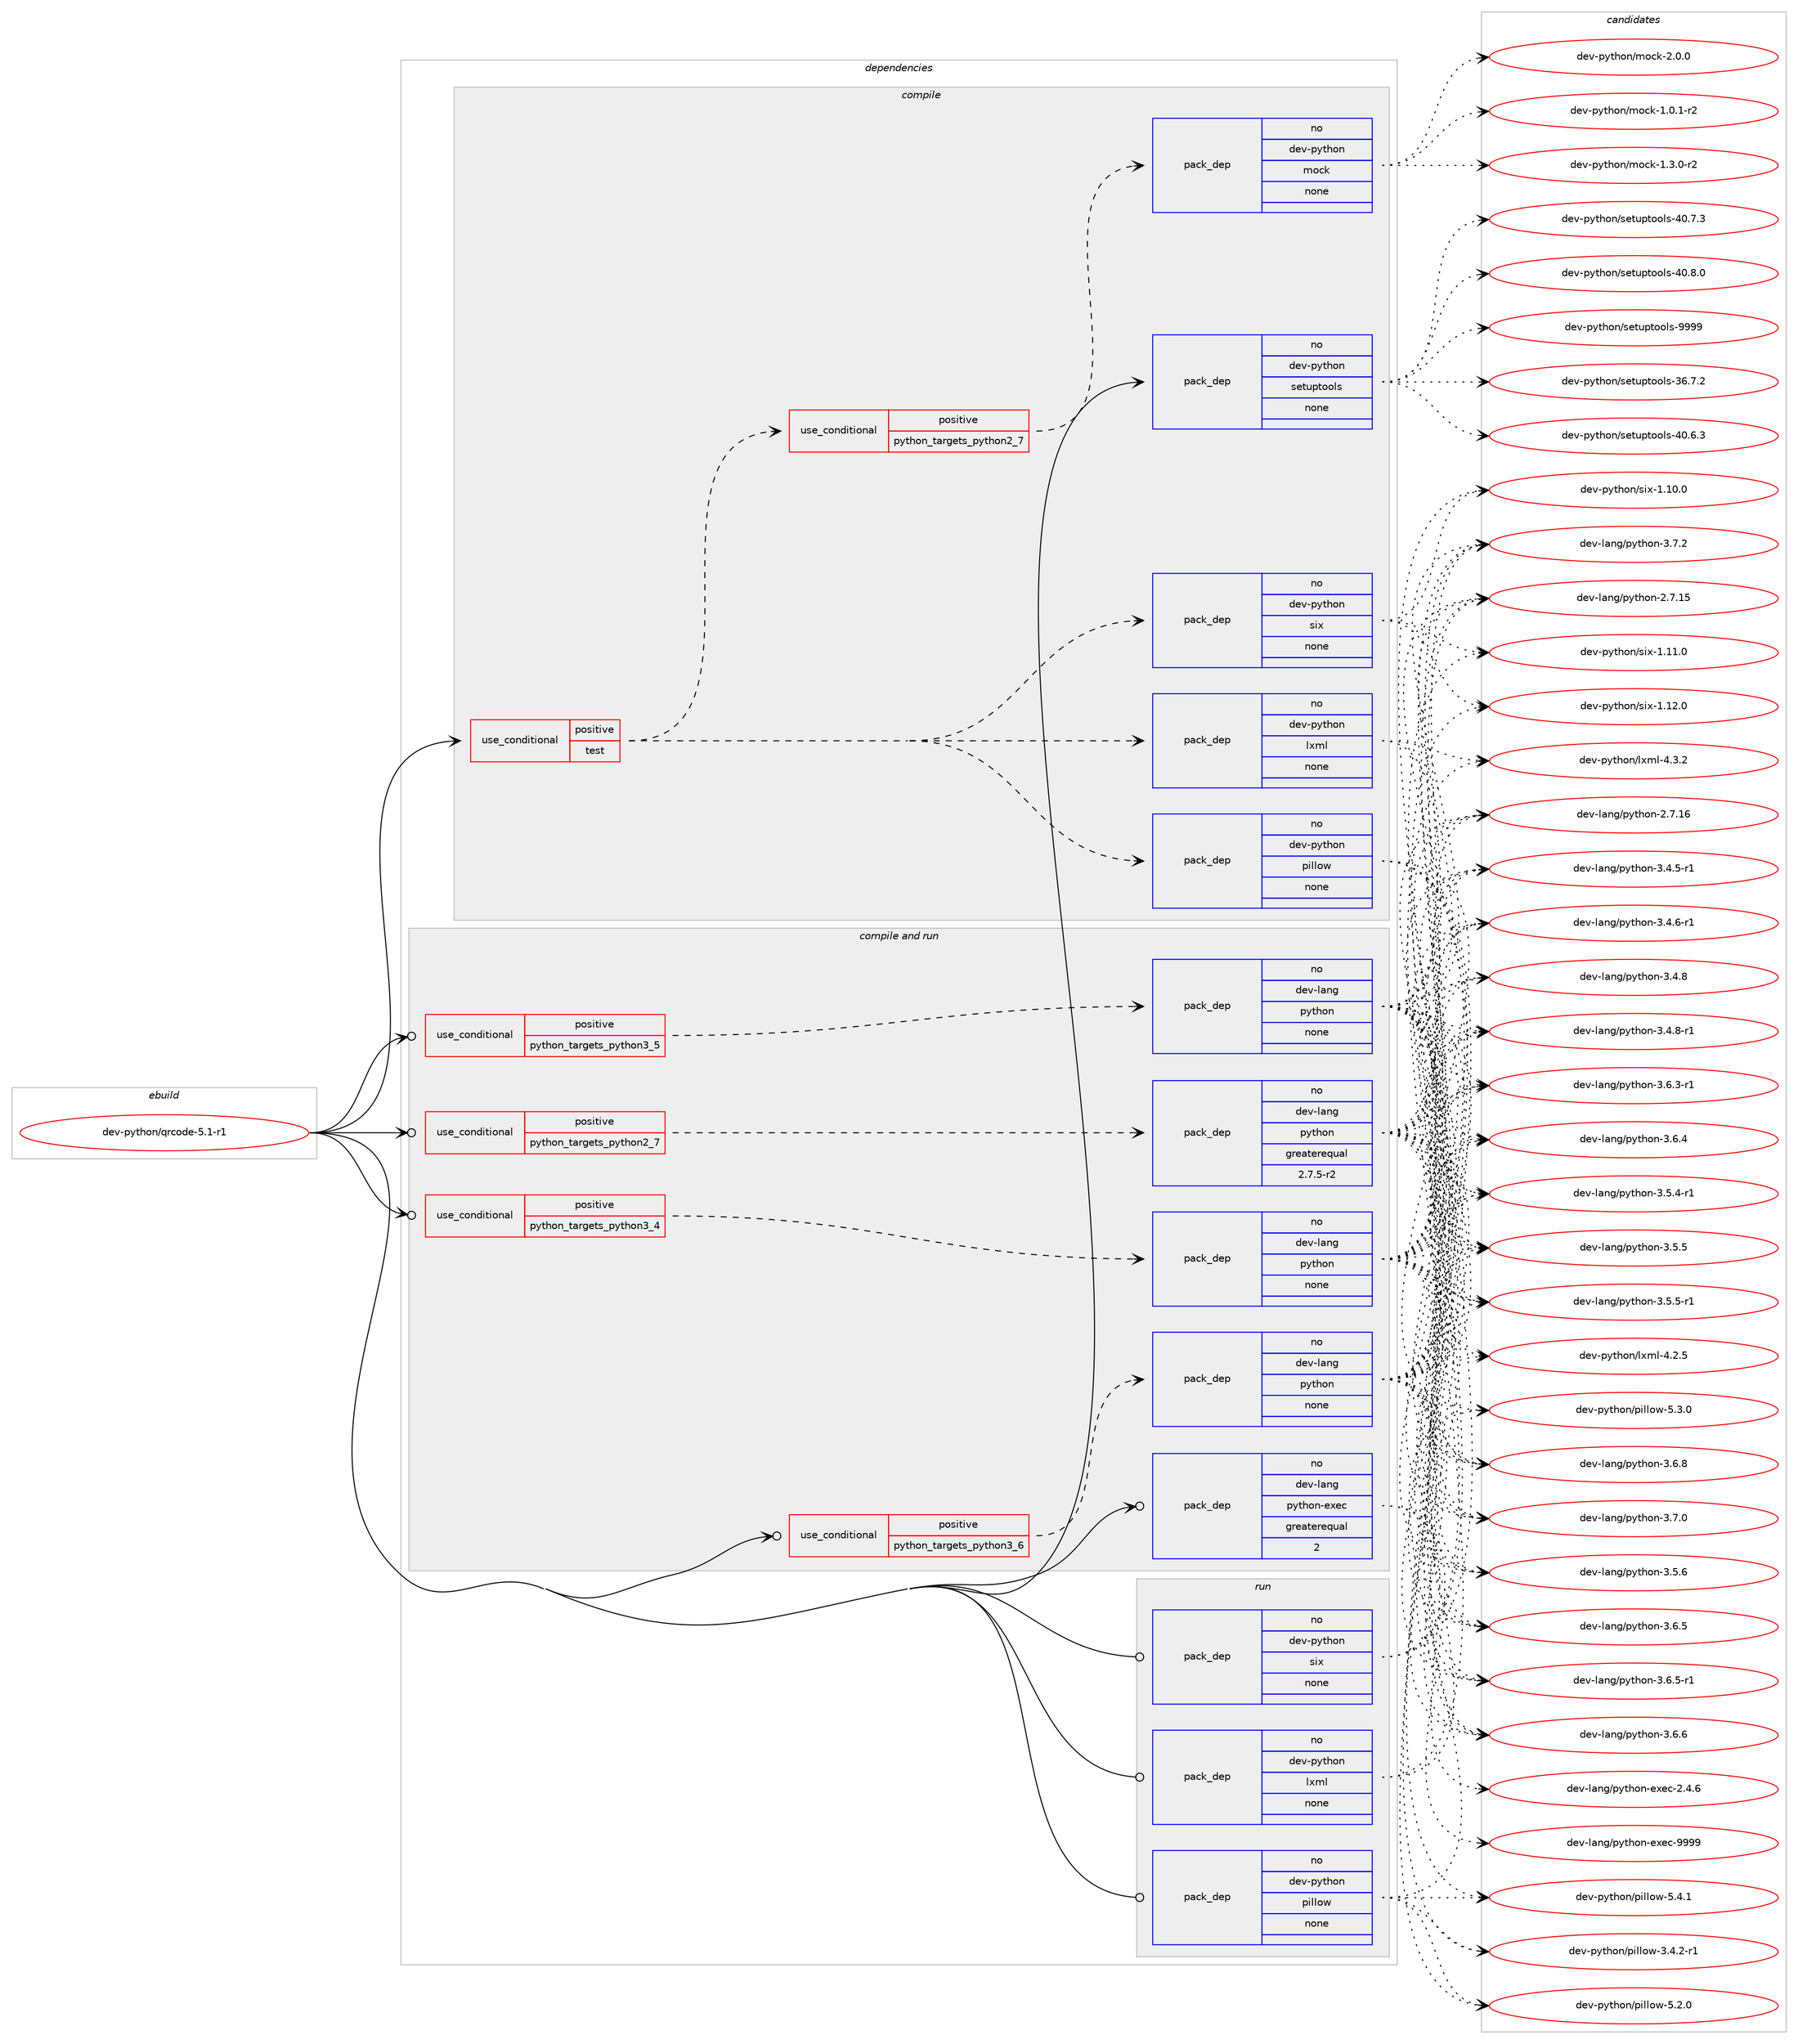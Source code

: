 digraph prolog {

# *************
# Graph options
# *************

newrank=true;
concentrate=true;
compound=true;
graph [rankdir=LR,fontname=Helvetica,fontsize=10,ranksep=1.5];#, ranksep=2.5, nodesep=0.2];
edge  [arrowhead=vee];
node  [fontname=Helvetica,fontsize=10];

# **********
# The ebuild
# **********

subgraph cluster_leftcol {
color=gray;
rank=same;
label=<<i>ebuild</i>>;
id [label="dev-python/qrcode-5.1-r1", color=red, width=4, href="../dev-python/qrcode-5.1-r1.svg"];
}

# ****************
# The dependencies
# ****************

subgraph cluster_midcol {
color=gray;
label=<<i>dependencies</i>>;
subgraph cluster_compile {
fillcolor="#eeeeee";
style=filled;
label=<<i>compile</i>>;
subgraph cond383466 {
dependency1437973 [label=<<TABLE BORDER="0" CELLBORDER="1" CELLSPACING="0" CELLPADDING="4"><TR><TD ROWSPAN="3" CELLPADDING="10">use_conditional</TD></TR><TR><TD>positive</TD></TR><TR><TD>test</TD></TR></TABLE>>, shape=none, color=red];
subgraph pack1031148 {
dependency1437974 [label=<<TABLE BORDER="0" CELLBORDER="1" CELLSPACING="0" CELLPADDING="4" WIDTH="220"><TR><TD ROWSPAN="6" CELLPADDING="30">pack_dep</TD></TR><TR><TD WIDTH="110">no</TD></TR><TR><TD>dev-python</TD></TR><TR><TD>six</TD></TR><TR><TD>none</TD></TR><TR><TD></TD></TR></TABLE>>, shape=none, color=blue];
}
dependency1437973:e -> dependency1437974:w [weight=20,style="dashed",arrowhead="vee"];
subgraph pack1031149 {
dependency1437975 [label=<<TABLE BORDER="0" CELLBORDER="1" CELLSPACING="0" CELLPADDING="4" WIDTH="220"><TR><TD ROWSPAN="6" CELLPADDING="30">pack_dep</TD></TR><TR><TD WIDTH="110">no</TD></TR><TR><TD>dev-python</TD></TR><TR><TD>lxml</TD></TR><TR><TD>none</TD></TR><TR><TD></TD></TR></TABLE>>, shape=none, color=blue];
}
dependency1437973:e -> dependency1437975:w [weight=20,style="dashed",arrowhead="vee"];
subgraph pack1031150 {
dependency1437976 [label=<<TABLE BORDER="0" CELLBORDER="1" CELLSPACING="0" CELLPADDING="4" WIDTH="220"><TR><TD ROWSPAN="6" CELLPADDING="30">pack_dep</TD></TR><TR><TD WIDTH="110">no</TD></TR><TR><TD>dev-python</TD></TR><TR><TD>pillow</TD></TR><TR><TD>none</TD></TR><TR><TD></TD></TR></TABLE>>, shape=none, color=blue];
}
dependency1437973:e -> dependency1437976:w [weight=20,style="dashed",arrowhead="vee"];
subgraph cond383467 {
dependency1437977 [label=<<TABLE BORDER="0" CELLBORDER="1" CELLSPACING="0" CELLPADDING="4"><TR><TD ROWSPAN="3" CELLPADDING="10">use_conditional</TD></TR><TR><TD>positive</TD></TR><TR><TD>python_targets_python2_7</TD></TR></TABLE>>, shape=none, color=red];
subgraph pack1031151 {
dependency1437978 [label=<<TABLE BORDER="0" CELLBORDER="1" CELLSPACING="0" CELLPADDING="4" WIDTH="220"><TR><TD ROWSPAN="6" CELLPADDING="30">pack_dep</TD></TR><TR><TD WIDTH="110">no</TD></TR><TR><TD>dev-python</TD></TR><TR><TD>mock</TD></TR><TR><TD>none</TD></TR><TR><TD></TD></TR></TABLE>>, shape=none, color=blue];
}
dependency1437977:e -> dependency1437978:w [weight=20,style="dashed",arrowhead="vee"];
}
dependency1437973:e -> dependency1437977:w [weight=20,style="dashed",arrowhead="vee"];
}
id:e -> dependency1437973:w [weight=20,style="solid",arrowhead="vee"];
subgraph pack1031152 {
dependency1437979 [label=<<TABLE BORDER="0" CELLBORDER="1" CELLSPACING="0" CELLPADDING="4" WIDTH="220"><TR><TD ROWSPAN="6" CELLPADDING="30">pack_dep</TD></TR><TR><TD WIDTH="110">no</TD></TR><TR><TD>dev-python</TD></TR><TR><TD>setuptools</TD></TR><TR><TD>none</TD></TR><TR><TD></TD></TR></TABLE>>, shape=none, color=blue];
}
id:e -> dependency1437979:w [weight=20,style="solid",arrowhead="vee"];
}
subgraph cluster_compileandrun {
fillcolor="#eeeeee";
style=filled;
label=<<i>compile and run</i>>;
subgraph cond383468 {
dependency1437980 [label=<<TABLE BORDER="0" CELLBORDER="1" CELLSPACING="0" CELLPADDING="4"><TR><TD ROWSPAN="3" CELLPADDING="10">use_conditional</TD></TR><TR><TD>positive</TD></TR><TR><TD>python_targets_python2_7</TD></TR></TABLE>>, shape=none, color=red];
subgraph pack1031153 {
dependency1437981 [label=<<TABLE BORDER="0" CELLBORDER="1" CELLSPACING="0" CELLPADDING="4" WIDTH="220"><TR><TD ROWSPAN="6" CELLPADDING="30">pack_dep</TD></TR><TR><TD WIDTH="110">no</TD></TR><TR><TD>dev-lang</TD></TR><TR><TD>python</TD></TR><TR><TD>greaterequal</TD></TR><TR><TD>2.7.5-r2</TD></TR></TABLE>>, shape=none, color=blue];
}
dependency1437980:e -> dependency1437981:w [weight=20,style="dashed",arrowhead="vee"];
}
id:e -> dependency1437980:w [weight=20,style="solid",arrowhead="odotvee"];
subgraph cond383469 {
dependency1437982 [label=<<TABLE BORDER="0" CELLBORDER="1" CELLSPACING="0" CELLPADDING="4"><TR><TD ROWSPAN="3" CELLPADDING="10">use_conditional</TD></TR><TR><TD>positive</TD></TR><TR><TD>python_targets_python3_4</TD></TR></TABLE>>, shape=none, color=red];
subgraph pack1031154 {
dependency1437983 [label=<<TABLE BORDER="0" CELLBORDER="1" CELLSPACING="0" CELLPADDING="4" WIDTH="220"><TR><TD ROWSPAN="6" CELLPADDING="30">pack_dep</TD></TR><TR><TD WIDTH="110">no</TD></TR><TR><TD>dev-lang</TD></TR><TR><TD>python</TD></TR><TR><TD>none</TD></TR><TR><TD></TD></TR></TABLE>>, shape=none, color=blue];
}
dependency1437982:e -> dependency1437983:w [weight=20,style="dashed",arrowhead="vee"];
}
id:e -> dependency1437982:w [weight=20,style="solid",arrowhead="odotvee"];
subgraph cond383470 {
dependency1437984 [label=<<TABLE BORDER="0" CELLBORDER="1" CELLSPACING="0" CELLPADDING="4"><TR><TD ROWSPAN="3" CELLPADDING="10">use_conditional</TD></TR><TR><TD>positive</TD></TR><TR><TD>python_targets_python3_5</TD></TR></TABLE>>, shape=none, color=red];
subgraph pack1031155 {
dependency1437985 [label=<<TABLE BORDER="0" CELLBORDER="1" CELLSPACING="0" CELLPADDING="4" WIDTH="220"><TR><TD ROWSPAN="6" CELLPADDING="30">pack_dep</TD></TR><TR><TD WIDTH="110">no</TD></TR><TR><TD>dev-lang</TD></TR><TR><TD>python</TD></TR><TR><TD>none</TD></TR><TR><TD></TD></TR></TABLE>>, shape=none, color=blue];
}
dependency1437984:e -> dependency1437985:w [weight=20,style="dashed",arrowhead="vee"];
}
id:e -> dependency1437984:w [weight=20,style="solid",arrowhead="odotvee"];
subgraph cond383471 {
dependency1437986 [label=<<TABLE BORDER="0" CELLBORDER="1" CELLSPACING="0" CELLPADDING="4"><TR><TD ROWSPAN="3" CELLPADDING="10">use_conditional</TD></TR><TR><TD>positive</TD></TR><TR><TD>python_targets_python3_6</TD></TR></TABLE>>, shape=none, color=red];
subgraph pack1031156 {
dependency1437987 [label=<<TABLE BORDER="0" CELLBORDER="1" CELLSPACING="0" CELLPADDING="4" WIDTH="220"><TR><TD ROWSPAN="6" CELLPADDING="30">pack_dep</TD></TR><TR><TD WIDTH="110">no</TD></TR><TR><TD>dev-lang</TD></TR><TR><TD>python</TD></TR><TR><TD>none</TD></TR><TR><TD></TD></TR></TABLE>>, shape=none, color=blue];
}
dependency1437986:e -> dependency1437987:w [weight=20,style="dashed",arrowhead="vee"];
}
id:e -> dependency1437986:w [weight=20,style="solid",arrowhead="odotvee"];
subgraph pack1031157 {
dependency1437988 [label=<<TABLE BORDER="0" CELLBORDER="1" CELLSPACING="0" CELLPADDING="4" WIDTH="220"><TR><TD ROWSPAN="6" CELLPADDING="30">pack_dep</TD></TR><TR><TD WIDTH="110">no</TD></TR><TR><TD>dev-lang</TD></TR><TR><TD>python-exec</TD></TR><TR><TD>greaterequal</TD></TR><TR><TD>2</TD></TR></TABLE>>, shape=none, color=blue];
}
id:e -> dependency1437988:w [weight=20,style="solid",arrowhead="odotvee"];
}
subgraph cluster_run {
fillcolor="#eeeeee";
style=filled;
label=<<i>run</i>>;
subgraph pack1031158 {
dependency1437989 [label=<<TABLE BORDER="0" CELLBORDER="1" CELLSPACING="0" CELLPADDING="4" WIDTH="220"><TR><TD ROWSPAN="6" CELLPADDING="30">pack_dep</TD></TR><TR><TD WIDTH="110">no</TD></TR><TR><TD>dev-python</TD></TR><TR><TD>lxml</TD></TR><TR><TD>none</TD></TR><TR><TD></TD></TR></TABLE>>, shape=none, color=blue];
}
id:e -> dependency1437989:w [weight=20,style="solid",arrowhead="odot"];
subgraph pack1031159 {
dependency1437990 [label=<<TABLE BORDER="0" CELLBORDER="1" CELLSPACING="0" CELLPADDING="4" WIDTH="220"><TR><TD ROWSPAN="6" CELLPADDING="30">pack_dep</TD></TR><TR><TD WIDTH="110">no</TD></TR><TR><TD>dev-python</TD></TR><TR><TD>pillow</TD></TR><TR><TD>none</TD></TR><TR><TD></TD></TR></TABLE>>, shape=none, color=blue];
}
id:e -> dependency1437990:w [weight=20,style="solid",arrowhead="odot"];
subgraph pack1031160 {
dependency1437991 [label=<<TABLE BORDER="0" CELLBORDER="1" CELLSPACING="0" CELLPADDING="4" WIDTH="220"><TR><TD ROWSPAN="6" CELLPADDING="30">pack_dep</TD></TR><TR><TD WIDTH="110">no</TD></TR><TR><TD>dev-python</TD></TR><TR><TD>six</TD></TR><TR><TD>none</TD></TR><TR><TD></TD></TR></TABLE>>, shape=none, color=blue];
}
id:e -> dependency1437991:w [weight=20,style="solid",arrowhead="odot"];
}
}

# **************
# The candidates
# **************

subgraph cluster_choices {
rank=same;
color=gray;
label=<<i>candidates</i>>;

subgraph choice1031148 {
color=black;
nodesep=1;
choice100101118451121211161041111104711510512045494649484648 [label="dev-python/six-1.10.0", color=red, width=4,href="../dev-python/six-1.10.0.svg"];
choice100101118451121211161041111104711510512045494649494648 [label="dev-python/six-1.11.0", color=red, width=4,href="../dev-python/six-1.11.0.svg"];
choice100101118451121211161041111104711510512045494649504648 [label="dev-python/six-1.12.0", color=red, width=4,href="../dev-python/six-1.12.0.svg"];
dependency1437974:e -> choice100101118451121211161041111104711510512045494649484648:w [style=dotted,weight="100"];
dependency1437974:e -> choice100101118451121211161041111104711510512045494649494648:w [style=dotted,weight="100"];
dependency1437974:e -> choice100101118451121211161041111104711510512045494649504648:w [style=dotted,weight="100"];
}
subgraph choice1031149 {
color=black;
nodesep=1;
choice1001011184511212111610411111047108120109108455246504653 [label="dev-python/lxml-4.2.5", color=red, width=4,href="../dev-python/lxml-4.2.5.svg"];
choice1001011184511212111610411111047108120109108455246514650 [label="dev-python/lxml-4.3.2", color=red, width=4,href="../dev-python/lxml-4.3.2.svg"];
dependency1437975:e -> choice1001011184511212111610411111047108120109108455246504653:w [style=dotted,weight="100"];
dependency1437975:e -> choice1001011184511212111610411111047108120109108455246514650:w [style=dotted,weight="100"];
}
subgraph choice1031150 {
color=black;
nodesep=1;
choice10010111845112121116104111110471121051081081111194551465246504511449 [label="dev-python/pillow-3.4.2-r1", color=red, width=4,href="../dev-python/pillow-3.4.2-r1.svg"];
choice1001011184511212111610411111047112105108108111119455346504648 [label="dev-python/pillow-5.2.0", color=red, width=4,href="../dev-python/pillow-5.2.0.svg"];
choice1001011184511212111610411111047112105108108111119455346514648 [label="dev-python/pillow-5.3.0", color=red, width=4,href="../dev-python/pillow-5.3.0.svg"];
choice1001011184511212111610411111047112105108108111119455346524649 [label="dev-python/pillow-5.4.1", color=red, width=4,href="../dev-python/pillow-5.4.1.svg"];
dependency1437976:e -> choice10010111845112121116104111110471121051081081111194551465246504511449:w [style=dotted,weight="100"];
dependency1437976:e -> choice1001011184511212111610411111047112105108108111119455346504648:w [style=dotted,weight="100"];
dependency1437976:e -> choice1001011184511212111610411111047112105108108111119455346514648:w [style=dotted,weight="100"];
dependency1437976:e -> choice1001011184511212111610411111047112105108108111119455346524649:w [style=dotted,weight="100"];
}
subgraph choice1031151 {
color=black;
nodesep=1;
choice1001011184511212111610411111047109111991074549464846494511450 [label="dev-python/mock-1.0.1-r2", color=red, width=4,href="../dev-python/mock-1.0.1-r2.svg"];
choice1001011184511212111610411111047109111991074549465146484511450 [label="dev-python/mock-1.3.0-r2", color=red, width=4,href="../dev-python/mock-1.3.0-r2.svg"];
choice100101118451121211161041111104710911199107455046484648 [label="dev-python/mock-2.0.0", color=red, width=4,href="../dev-python/mock-2.0.0.svg"];
dependency1437978:e -> choice1001011184511212111610411111047109111991074549464846494511450:w [style=dotted,weight="100"];
dependency1437978:e -> choice1001011184511212111610411111047109111991074549465146484511450:w [style=dotted,weight="100"];
dependency1437978:e -> choice100101118451121211161041111104710911199107455046484648:w [style=dotted,weight="100"];
}
subgraph choice1031152 {
color=black;
nodesep=1;
choice100101118451121211161041111104711510111611711211611111110811545515446554650 [label="dev-python/setuptools-36.7.2", color=red, width=4,href="../dev-python/setuptools-36.7.2.svg"];
choice100101118451121211161041111104711510111611711211611111110811545524846544651 [label="dev-python/setuptools-40.6.3", color=red, width=4,href="../dev-python/setuptools-40.6.3.svg"];
choice100101118451121211161041111104711510111611711211611111110811545524846554651 [label="dev-python/setuptools-40.7.3", color=red, width=4,href="../dev-python/setuptools-40.7.3.svg"];
choice100101118451121211161041111104711510111611711211611111110811545524846564648 [label="dev-python/setuptools-40.8.0", color=red, width=4,href="../dev-python/setuptools-40.8.0.svg"];
choice10010111845112121116104111110471151011161171121161111111081154557575757 [label="dev-python/setuptools-9999", color=red, width=4,href="../dev-python/setuptools-9999.svg"];
dependency1437979:e -> choice100101118451121211161041111104711510111611711211611111110811545515446554650:w [style=dotted,weight="100"];
dependency1437979:e -> choice100101118451121211161041111104711510111611711211611111110811545524846544651:w [style=dotted,weight="100"];
dependency1437979:e -> choice100101118451121211161041111104711510111611711211611111110811545524846554651:w [style=dotted,weight="100"];
dependency1437979:e -> choice100101118451121211161041111104711510111611711211611111110811545524846564648:w [style=dotted,weight="100"];
dependency1437979:e -> choice10010111845112121116104111110471151011161171121161111111081154557575757:w [style=dotted,weight="100"];
}
subgraph choice1031153 {
color=black;
nodesep=1;
choice10010111845108971101034711212111610411111045504655464953 [label="dev-lang/python-2.7.15", color=red, width=4,href="../dev-lang/python-2.7.15.svg"];
choice10010111845108971101034711212111610411111045504655464954 [label="dev-lang/python-2.7.16", color=red, width=4,href="../dev-lang/python-2.7.16.svg"];
choice1001011184510897110103471121211161041111104551465246534511449 [label="dev-lang/python-3.4.5-r1", color=red, width=4,href="../dev-lang/python-3.4.5-r1.svg"];
choice1001011184510897110103471121211161041111104551465246544511449 [label="dev-lang/python-3.4.6-r1", color=red, width=4,href="../dev-lang/python-3.4.6-r1.svg"];
choice100101118451089711010347112121116104111110455146524656 [label="dev-lang/python-3.4.8", color=red, width=4,href="../dev-lang/python-3.4.8.svg"];
choice1001011184510897110103471121211161041111104551465246564511449 [label="dev-lang/python-3.4.8-r1", color=red, width=4,href="../dev-lang/python-3.4.8-r1.svg"];
choice1001011184510897110103471121211161041111104551465346524511449 [label="dev-lang/python-3.5.4-r1", color=red, width=4,href="../dev-lang/python-3.5.4-r1.svg"];
choice100101118451089711010347112121116104111110455146534653 [label="dev-lang/python-3.5.5", color=red, width=4,href="../dev-lang/python-3.5.5.svg"];
choice1001011184510897110103471121211161041111104551465346534511449 [label="dev-lang/python-3.5.5-r1", color=red, width=4,href="../dev-lang/python-3.5.5-r1.svg"];
choice100101118451089711010347112121116104111110455146534654 [label="dev-lang/python-3.5.6", color=red, width=4,href="../dev-lang/python-3.5.6.svg"];
choice1001011184510897110103471121211161041111104551465446514511449 [label="dev-lang/python-3.6.3-r1", color=red, width=4,href="../dev-lang/python-3.6.3-r1.svg"];
choice100101118451089711010347112121116104111110455146544652 [label="dev-lang/python-3.6.4", color=red, width=4,href="../dev-lang/python-3.6.4.svg"];
choice100101118451089711010347112121116104111110455146544653 [label="dev-lang/python-3.6.5", color=red, width=4,href="../dev-lang/python-3.6.5.svg"];
choice1001011184510897110103471121211161041111104551465446534511449 [label="dev-lang/python-3.6.5-r1", color=red, width=4,href="../dev-lang/python-3.6.5-r1.svg"];
choice100101118451089711010347112121116104111110455146544654 [label="dev-lang/python-3.6.6", color=red, width=4,href="../dev-lang/python-3.6.6.svg"];
choice100101118451089711010347112121116104111110455146544656 [label="dev-lang/python-3.6.8", color=red, width=4,href="../dev-lang/python-3.6.8.svg"];
choice100101118451089711010347112121116104111110455146554648 [label="dev-lang/python-3.7.0", color=red, width=4,href="../dev-lang/python-3.7.0.svg"];
choice100101118451089711010347112121116104111110455146554650 [label="dev-lang/python-3.7.2", color=red, width=4,href="../dev-lang/python-3.7.2.svg"];
dependency1437981:e -> choice10010111845108971101034711212111610411111045504655464953:w [style=dotted,weight="100"];
dependency1437981:e -> choice10010111845108971101034711212111610411111045504655464954:w [style=dotted,weight="100"];
dependency1437981:e -> choice1001011184510897110103471121211161041111104551465246534511449:w [style=dotted,weight="100"];
dependency1437981:e -> choice1001011184510897110103471121211161041111104551465246544511449:w [style=dotted,weight="100"];
dependency1437981:e -> choice100101118451089711010347112121116104111110455146524656:w [style=dotted,weight="100"];
dependency1437981:e -> choice1001011184510897110103471121211161041111104551465246564511449:w [style=dotted,weight="100"];
dependency1437981:e -> choice1001011184510897110103471121211161041111104551465346524511449:w [style=dotted,weight="100"];
dependency1437981:e -> choice100101118451089711010347112121116104111110455146534653:w [style=dotted,weight="100"];
dependency1437981:e -> choice1001011184510897110103471121211161041111104551465346534511449:w [style=dotted,weight="100"];
dependency1437981:e -> choice100101118451089711010347112121116104111110455146534654:w [style=dotted,weight="100"];
dependency1437981:e -> choice1001011184510897110103471121211161041111104551465446514511449:w [style=dotted,weight="100"];
dependency1437981:e -> choice100101118451089711010347112121116104111110455146544652:w [style=dotted,weight="100"];
dependency1437981:e -> choice100101118451089711010347112121116104111110455146544653:w [style=dotted,weight="100"];
dependency1437981:e -> choice1001011184510897110103471121211161041111104551465446534511449:w [style=dotted,weight="100"];
dependency1437981:e -> choice100101118451089711010347112121116104111110455146544654:w [style=dotted,weight="100"];
dependency1437981:e -> choice100101118451089711010347112121116104111110455146544656:w [style=dotted,weight="100"];
dependency1437981:e -> choice100101118451089711010347112121116104111110455146554648:w [style=dotted,weight="100"];
dependency1437981:e -> choice100101118451089711010347112121116104111110455146554650:w [style=dotted,weight="100"];
}
subgraph choice1031154 {
color=black;
nodesep=1;
choice10010111845108971101034711212111610411111045504655464953 [label="dev-lang/python-2.7.15", color=red, width=4,href="../dev-lang/python-2.7.15.svg"];
choice10010111845108971101034711212111610411111045504655464954 [label="dev-lang/python-2.7.16", color=red, width=4,href="../dev-lang/python-2.7.16.svg"];
choice1001011184510897110103471121211161041111104551465246534511449 [label="dev-lang/python-3.4.5-r1", color=red, width=4,href="../dev-lang/python-3.4.5-r1.svg"];
choice1001011184510897110103471121211161041111104551465246544511449 [label="dev-lang/python-3.4.6-r1", color=red, width=4,href="../dev-lang/python-3.4.6-r1.svg"];
choice100101118451089711010347112121116104111110455146524656 [label="dev-lang/python-3.4.8", color=red, width=4,href="../dev-lang/python-3.4.8.svg"];
choice1001011184510897110103471121211161041111104551465246564511449 [label="dev-lang/python-3.4.8-r1", color=red, width=4,href="../dev-lang/python-3.4.8-r1.svg"];
choice1001011184510897110103471121211161041111104551465346524511449 [label="dev-lang/python-3.5.4-r1", color=red, width=4,href="../dev-lang/python-3.5.4-r1.svg"];
choice100101118451089711010347112121116104111110455146534653 [label="dev-lang/python-3.5.5", color=red, width=4,href="../dev-lang/python-3.5.5.svg"];
choice1001011184510897110103471121211161041111104551465346534511449 [label="dev-lang/python-3.5.5-r1", color=red, width=4,href="../dev-lang/python-3.5.5-r1.svg"];
choice100101118451089711010347112121116104111110455146534654 [label="dev-lang/python-3.5.6", color=red, width=4,href="../dev-lang/python-3.5.6.svg"];
choice1001011184510897110103471121211161041111104551465446514511449 [label="dev-lang/python-3.6.3-r1", color=red, width=4,href="../dev-lang/python-3.6.3-r1.svg"];
choice100101118451089711010347112121116104111110455146544652 [label="dev-lang/python-3.6.4", color=red, width=4,href="../dev-lang/python-3.6.4.svg"];
choice100101118451089711010347112121116104111110455146544653 [label="dev-lang/python-3.6.5", color=red, width=4,href="../dev-lang/python-3.6.5.svg"];
choice1001011184510897110103471121211161041111104551465446534511449 [label="dev-lang/python-3.6.5-r1", color=red, width=4,href="../dev-lang/python-3.6.5-r1.svg"];
choice100101118451089711010347112121116104111110455146544654 [label="dev-lang/python-3.6.6", color=red, width=4,href="../dev-lang/python-3.6.6.svg"];
choice100101118451089711010347112121116104111110455146544656 [label="dev-lang/python-3.6.8", color=red, width=4,href="../dev-lang/python-3.6.8.svg"];
choice100101118451089711010347112121116104111110455146554648 [label="dev-lang/python-3.7.0", color=red, width=4,href="../dev-lang/python-3.7.0.svg"];
choice100101118451089711010347112121116104111110455146554650 [label="dev-lang/python-3.7.2", color=red, width=4,href="../dev-lang/python-3.7.2.svg"];
dependency1437983:e -> choice10010111845108971101034711212111610411111045504655464953:w [style=dotted,weight="100"];
dependency1437983:e -> choice10010111845108971101034711212111610411111045504655464954:w [style=dotted,weight="100"];
dependency1437983:e -> choice1001011184510897110103471121211161041111104551465246534511449:w [style=dotted,weight="100"];
dependency1437983:e -> choice1001011184510897110103471121211161041111104551465246544511449:w [style=dotted,weight="100"];
dependency1437983:e -> choice100101118451089711010347112121116104111110455146524656:w [style=dotted,weight="100"];
dependency1437983:e -> choice1001011184510897110103471121211161041111104551465246564511449:w [style=dotted,weight="100"];
dependency1437983:e -> choice1001011184510897110103471121211161041111104551465346524511449:w [style=dotted,weight="100"];
dependency1437983:e -> choice100101118451089711010347112121116104111110455146534653:w [style=dotted,weight="100"];
dependency1437983:e -> choice1001011184510897110103471121211161041111104551465346534511449:w [style=dotted,weight="100"];
dependency1437983:e -> choice100101118451089711010347112121116104111110455146534654:w [style=dotted,weight="100"];
dependency1437983:e -> choice1001011184510897110103471121211161041111104551465446514511449:w [style=dotted,weight="100"];
dependency1437983:e -> choice100101118451089711010347112121116104111110455146544652:w [style=dotted,weight="100"];
dependency1437983:e -> choice100101118451089711010347112121116104111110455146544653:w [style=dotted,weight="100"];
dependency1437983:e -> choice1001011184510897110103471121211161041111104551465446534511449:w [style=dotted,weight="100"];
dependency1437983:e -> choice100101118451089711010347112121116104111110455146544654:w [style=dotted,weight="100"];
dependency1437983:e -> choice100101118451089711010347112121116104111110455146544656:w [style=dotted,weight="100"];
dependency1437983:e -> choice100101118451089711010347112121116104111110455146554648:w [style=dotted,weight="100"];
dependency1437983:e -> choice100101118451089711010347112121116104111110455146554650:w [style=dotted,weight="100"];
}
subgraph choice1031155 {
color=black;
nodesep=1;
choice10010111845108971101034711212111610411111045504655464953 [label="dev-lang/python-2.7.15", color=red, width=4,href="../dev-lang/python-2.7.15.svg"];
choice10010111845108971101034711212111610411111045504655464954 [label="dev-lang/python-2.7.16", color=red, width=4,href="../dev-lang/python-2.7.16.svg"];
choice1001011184510897110103471121211161041111104551465246534511449 [label="dev-lang/python-3.4.5-r1", color=red, width=4,href="../dev-lang/python-3.4.5-r1.svg"];
choice1001011184510897110103471121211161041111104551465246544511449 [label="dev-lang/python-3.4.6-r1", color=red, width=4,href="../dev-lang/python-3.4.6-r1.svg"];
choice100101118451089711010347112121116104111110455146524656 [label="dev-lang/python-3.4.8", color=red, width=4,href="../dev-lang/python-3.4.8.svg"];
choice1001011184510897110103471121211161041111104551465246564511449 [label="dev-lang/python-3.4.8-r1", color=red, width=4,href="../dev-lang/python-3.4.8-r1.svg"];
choice1001011184510897110103471121211161041111104551465346524511449 [label="dev-lang/python-3.5.4-r1", color=red, width=4,href="../dev-lang/python-3.5.4-r1.svg"];
choice100101118451089711010347112121116104111110455146534653 [label="dev-lang/python-3.5.5", color=red, width=4,href="../dev-lang/python-3.5.5.svg"];
choice1001011184510897110103471121211161041111104551465346534511449 [label="dev-lang/python-3.5.5-r1", color=red, width=4,href="../dev-lang/python-3.5.5-r1.svg"];
choice100101118451089711010347112121116104111110455146534654 [label="dev-lang/python-3.5.6", color=red, width=4,href="../dev-lang/python-3.5.6.svg"];
choice1001011184510897110103471121211161041111104551465446514511449 [label="dev-lang/python-3.6.3-r1", color=red, width=4,href="../dev-lang/python-3.6.3-r1.svg"];
choice100101118451089711010347112121116104111110455146544652 [label="dev-lang/python-3.6.4", color=red, width=4,href="../dev-lang/python-3.6.4.svg"];
choice100101118451089711010347112121116104111110455146544653 [label="dev-lang/python-3.6.5", color=red, width=4,href="../dev-lang/python-3.6.5.svg"];
choice1001011184510897110103471121211161041111104551465446534511449 [label="dev-lang/python-3.6.5-r1", color=red, width=4,href="../dev-lang/python-3.6.5-r1.svg"];
choice100101118451089711010347112121116104111110455146544654 [label="dev-lang/python-3.6.6", color=red, width=4,href="../dev-lang/python-3.6.6.svg"];
choice100101118451089711010347112121116104111110455146544656 [label="dev-lang/python-3.6.8", color=red, width=4,href="../dev-lang/python-3.6.8.svg"];
choice100101118451089711010347112121116104111110455146554648 [label="dev-lang/python-3.7.0", color=red, width=4,href="../dev-lang/python-3.7.0.svg"];
choice100101118451089711010347112121116104111110455146554650 [label="dev-lang/python-3.7.2", color=red, width=4,href="../dev-lang/python-3.7.2.svg"];
dependency1437985:e -> choice10010111845108971101034711212111610411111045504655464953:w [style=dotted,weight="100"];
dependency1437985:e -> choice10010111845108971101034711212111610411111045504655464954:w [style=dotted,weight="100"];
dependency1437985:e -> choice1001011184510897110103471121211161041111104551465246534511449:w [style=dotted,weight="100"];
dependency1437985:e -> choice1001011184510897110103471121211161041111104551465246544511449:w [style=dotted,weight="100"];
dependency1437985:e -> choice100101118451089711010347112121116104111110455146524656:w [style=dotted,weight="100"];
dependency1437985:e -> choice1001011184510897110103471121211161041111104551465246564511449:w [style=dotted,weight="100"];
dependency1437985:e -> choice1001011184510897110103471121211161041111104551465346524511449:w [style=dotted,weight="100"];
dependency1437985:e -> choice100101118451089711010347112121116104111110455146534653:w [style=dotted,weight="100"];
dependency1437985:e -> choice1001011184510897110103471121211161041111104551465346534511449:w [style=dotted,weight="100"];
dependency1437985:e -> choice100101118451089711010347112121116104111110455146534654:w [style=dotted,weight="100"];
dependency1437985:e -> choice1001011184510897110103471121211161041111104551465446514511449:w [style=dotted,weight="100"];
dependency1437985:e -> choice100101118451089711010347112121116104111110455146544652:w [style=dotted,weight="100"];
dependency1437985:e -> choice100101118451089711010347112121116104111110455146544653:w [style=dotted,weight="100"];
dependency1437985:e -> choice1001011184510897110103471121211161041111104551465446534511449:w [style=dotted,weight="100"];
dependency1437985:e -> choice100101118451089711010347112121116104111110455146544654:w [style=dotted,weight="100"];
dependency1437985:e -> choice100101118451089711010347112121116104111110455146544656:w [style=dotted,weight="100"];
dependency1437985:e -> choice100101118451089711010347112121116104111110455146554648:w [style=dotted,weight="100"];
dependency1437985:e -> choice100101118451089711010347112121116104111110455146554650:w [style=dotted,weight="100"];
}
subgraph choice1031156 {
color=black;
nodesep=1;
choice10010111845108971101034711212111610411111045504655464953 [label="dev-lang/python-2.7.15", color=red, width=4,href="../dev-lang/python-2.7.15.svg"];
choice10010111845108971101034711212111610411111045504655464954 [label="dev-lang/python-2.7.16", color=red, width=4,href="../dev-lang/python-2.7.16.svg"];
choice1001011184510897110103471121211161041111104551465246534511449 [label="dev-lang/python-3.4.5-r1", color=red, width=4,href="../dev-lang/python-3.4.5-r1.svg"];
choice1001011184510897110103471121211161041111104551465246544511449 [label="dev-lang/python-3.4.6-r1", color=red, width=4,href="../dev-lang/python-3.4.6-r1.svg"];
choice100101118451089711010347112121116104111110455146524656 [label="dev-lang/python-3.4.8", color=red, width=4,href="../dev-lang/python-3.4.8.svg"];
choice1001011184510897110103471121211161041111104551465246564511449 [label="dev-lang/python-3.4.8-r1", color=red, width=4,href="../dev-lang/python-3.4.8-r1.svg"];
choice1001011184510897110103471121211161041111104551465346524511449 [label="dev-lang/python-3.5.4-r1", color=red, width=4,href="../dev-lang/python-3.5.4-r1.svg"];
choice100101118451089711010347112121116104111110455146534653 [label="dev-lang/python-3.5.5", color=red, width=4,href="../dev-lang/python-3.5.5.svg"];
choice1001011184510897110103471121211161041111104551465346534511449 [label="dev-lang/python-3.5.5-r1", color=red, width=4,href="../dev-lang/python-3.5.5-r1.svg"];
choice100101118451089711010347112121116104111110455146534654 [label="dev-lang/python-3.5.6", color=red, width=4,href="../dev-lang/python-3.5.6.svg"];
choice1001011184510897110103471121211161041111104551465446514511449 [label="dev-lang/python-3.6.3-r1", color=red, width=4,href="../dev-lang/python-3.6.3-r1.svg"];
choice100101118451089711010347112121116104111110455146544652 [label="dev-lang/python-3.6.4", color=red, width=4,href="../dev-lang/python-3.6.4.svg"];
choice100101118451089711010347112121116104111110455146544653 [label="dev-lang/python-3.6.5", color=red, width=4,href="../dev-lang/python-3.6.5.svg"];
choice1001011184510897110103471121211161041111104551465446534511449 [label="dev-lang/python-3.6.5-r1", color=red, width=4,href="../dev-lang/python-3.6.5-r1.svg"];
choice100101118451089711010347112121116104111110455146544654 [label="dev-lang/python-3.6.6", color=red, width=4,href="../dev-lang/python-3.6.6.svg"];
choice100101118451089711010347112121116104111110455146544656 [label="dev-lang/python-3.6.8", color=red, width=4,href="../dev-lang/python-3.6.8.svg"];
choice100101118451089711010347112121116104111110455146554648 [label="dev-lang/python-3.7.0", color=red, width=4,href="../dev-lang/python-3.7.0.svg"];
choice100101118451089711010347112121116104111110455146554650 [label="dev-lang/python-3.7.2", color=red, width=4,href="../dev-lang/python-3.7.2.svg"];
dependency1437987:e -> choice10010111845108971101034711212111610411111045504655464953:w [style=dotted,weight="100"];
dependency1437987:e -> choice10010111845108971101034711212111610411111045504655464954:w [style=dotted,weight="100"];
dependency1437987:e -> choice1001011184510897110103471121211161041111104551465246534511449:w [style=dotted,weight="100"];
dependency1437987:e -> choice1001011184510897110103471121211161041111104551465246544511449:w [style=dotted,weight="100"];
dependency1437987:e -> choice100101118451089711010347112121116104111110455146524656:w [style=dotted,weight="100"];
dependency1437987:e -> choice1001011184510897110103471121211161041111104551465246564511449:w [style=dotted,weight="100"];
dependency1437987:e -> choice1001011184510897110103471121211161041111104551465346524511449:w [style=dotted,weight="100"];
dependency1437987:e -> choice100101118451089711010347112121116104111110455146534653:w [style=dotted,weight="100"];
dependency1437987:e -> choice1001011184510897110103471121211161041111104551465346534511449:w [style=dotted,weight="100"];
dependency1437987:e -> choice100101118451089711010347112121116104111110455146534654:w [style=dotted,weight="100"];
dependency1437987:e -> choice1001011184510897110103471121211161041111104551465446514511449:w [style=dotted,weight="100"];
dependency1437987:e -> choice100101118451089711010347112121116104111110455146544652:w [style=dotted,weight="100"];
dependency1437987:e -> choice100101118451089711010347112121116104111110455146544653:w [style=dotted,weight="100"];
dependency1437987:e -> choice1001011184510897110103471121211161041111104551465446534511449:w [style=dotted,weight="100"];
dependency1437987:e -> choice100101118451089711010347112121116104111110455146544654:w [style=dotted,weight="100"];
dependency1437987:e -> choice100101118451089711010347112121116104111110455146544656:w [style=dotted,weight="100"];
dependency1437987:e -> choice100101118451089711010347112121116104111110455146554648:w [style=dotted,weight="100"];
dependency1437987:e -> choice100101118451089711010347112121116104111110455146554650:w [style=dotted,weight="100"];
}
subgraph choice1031157 {
color=black;
nodesep=1;
choice1001011184510897110103471121211161041111104510112010199455046524654 [label="dev-lang/python-exec-2.4.6", color=red, width=4,href="../dev-lang/python-exec-2.4.6.svg"];
choice10010111845108971101034711212111610411111045101120101994557575757 [label="dev-lang/python-exec-9999", color=red, width=4,href="../dev-lang/python-exec-9999.svg"];
dependency1437988:e -> choice1001011184510897110103471121211161041111104510112010199455046524654:w [style=dotted,weight="100"];
dependency1437988:e -> choice10010111845108971101034711212111610411111045101120101994557575757:w [style=dotted,weight="100"];
}
subgraph choice1031158 {
color=black;
nodesep=1;
choice1001011184511212111610411111047108120109108455246504653 [label="dev-python/lxml-4.2.5", color=red, width=4,href="../dev-python/lxml-4.2.5.svg"];
choice1001011184511212111610411111047108120109108455246514650 [label="dev-python/lxml-4.3.2", color=red, width=4,href="../dev-python/lxml-4.3.2.svg"];
dependency1437989:e -> choice1001011184511212111610411111047108120109108455246504653:w [style=dotted,weight="100"];
dependency1437989:e -> choice1001011184511212111610411111047108120109108455246514650:w [style=dotted,weight="100"];
}
subgraph choice1031159 {
color=black;
nodesep=1;
choice10010111845112121116104111110471121051081081111194551465246504511449 [label="dev-python/pillow-3.4.2-r1", color=red, width=4,href="../dev-python/pillow-3.4.2-r1.svg"];
choice1001011184511212111610411111047112105108108111119455346504648 [label="dev-python/pillow-5.2.0", color=red, width=4,href="../dev-python/pillow-5.2.0.svg"];
choice1001011184511212111610411111047112105108108111119455346514648 [label="dev-python/pillow-5.3.0", color=red, width=4,href="../dev-python/pillow-5.3.0.svg"];
choice1001011184511212111610411111047112105108108111119455346524649 [label="dev-python/pillow-5.4.1", color=red, width=4,href="../dev-python/pillow-5.4.1.svg"];
dependency1437990:e -> choice10010111845112121116104111110471121051081081111194551465246504511449:w [style=dotted,weight="100"];
dependency1437990:e -> choice1001011184511212111610411111047112105108108111119455346504648:w [style=dotted,weight="100"];
dependency1437990:e -> choice1001011184511212111610411111047112105108108111119455346514648:w [style=dotted,weight="100"];
dependency1437990:e -> choice1001011184511212111610411111047112105108108111119455346524649:w [style=dotted,weight="100"];
}
subgraph choice1031160 {
color=black;
nodesep=1;
choice100101118451121211161041111104711510512045494649484648 [label="dev-python/six-1.10.0", color=red, width=4,href="../dev-python/six-1.10.0.svg"];
choice100101118451121211161041111104711510512045494649494648 [label="dev-python/six-1.11.0", color=red, width=4,href="../dev-python/six-1.11.0.svg"];
choice100101118451121211161041111104711510512045494649504648 [label="dev-python/six-1.12.0", color=red, width=4,href="../dev-python/six-1.12.0.svg"];
dependency1437991:e -> choice100101118451121211161041111104711510512045494649484648:w [style=dotted,weight="100"];
dependency1437991:e -> choice100101118451121211161041111104711510512045494649494648:w [style=dotted,weight="100"];
dependency1437991:e -> choice100101118451121211161041111104711510512045494649504648:w [style=dotted,weight="100"];
}
}

}
